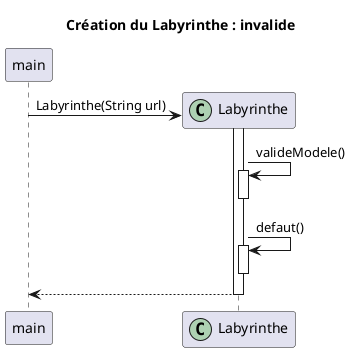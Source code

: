 @startuml 
title Création du Labyrinthe : invalide
participant main
participant Labyrinthe << (C,#ADD1B2) >>

create Labyrinthe
main -> Labyrinthe : Labyrinthe(String url)
activate Labyrinthe

Labyrinthe -> Labyrinthe : valideModele()
activate Labyrinthe
deactivate Labyrinthe

Labyrinthe -> Labyrinthe : defaut()
activate Labyrinthe
deactivate Labyrinthe

Labyrinthe --> main
deactivate Labyrinthe

@enduml